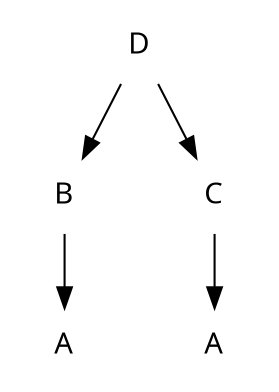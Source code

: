 /* $Id$ */

/*
 * Copyright 2011, The TenDRA Project.
 *
 * See doc/copyright/ for the full copyright terms.
 */

/*
 * Virtual inheritance.
 */

digraph G {
	node [ fontname=verdana, shape=plaintext ];

	D -> B -> A1;
	D -> C -> A2;

	A1 [ label="A"];
	A2 [ label="A"];
}

